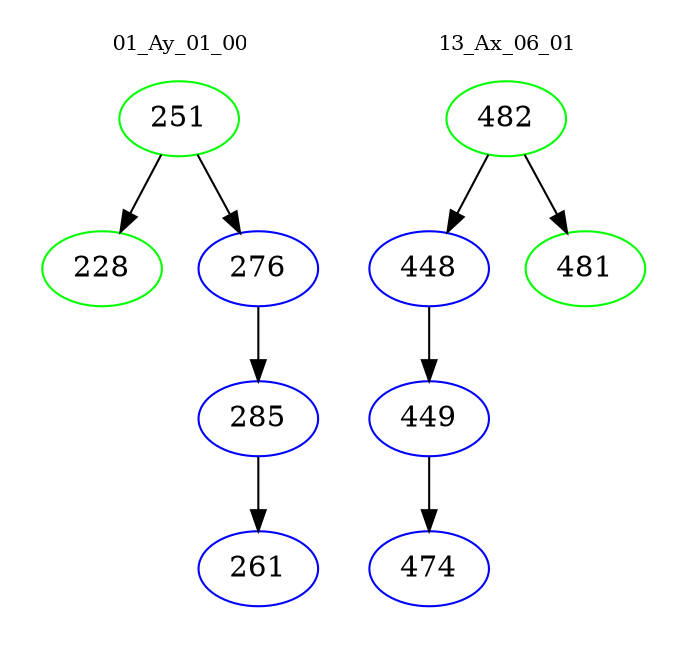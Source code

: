 digraph{
subgraph cluster_0 {
color = white
label = "01_Ay_01_00";
fontsize=10;
T0_251 [label="251", color="green"]
T0_251 -> T0_228 [color="black"]
T0_228 [label="228", color="green"]
T0_251 -> T0_276 [color="black"]
T0_276 [label="276", color="blue"]
T0_276 -> T0_285 [color="black"]
T0_285 [label="285", color="blue"]
T0_285 -> T0_261 [color="black"]
T0_261 [label="261", color="blue"]
}
subgraph cluster_1 {
color = white
label = "13_Ax_06_01";
fontsize=10;
T1_482 [label="482", color="green"]
T1_482 -> T1_448 [color="black"]
T1_448 [label="448", color="blue"]
T1_448 -> T1_449 [color="black"]
T1_449 [label="449", color="blue"]
T1_449 -> T1_474 [color="black"]
T1_474 [label="474", color="blue"]
T1_482 -> T1_481 [color="black"]
T1_481 [label="481", color="green"]
}
}
